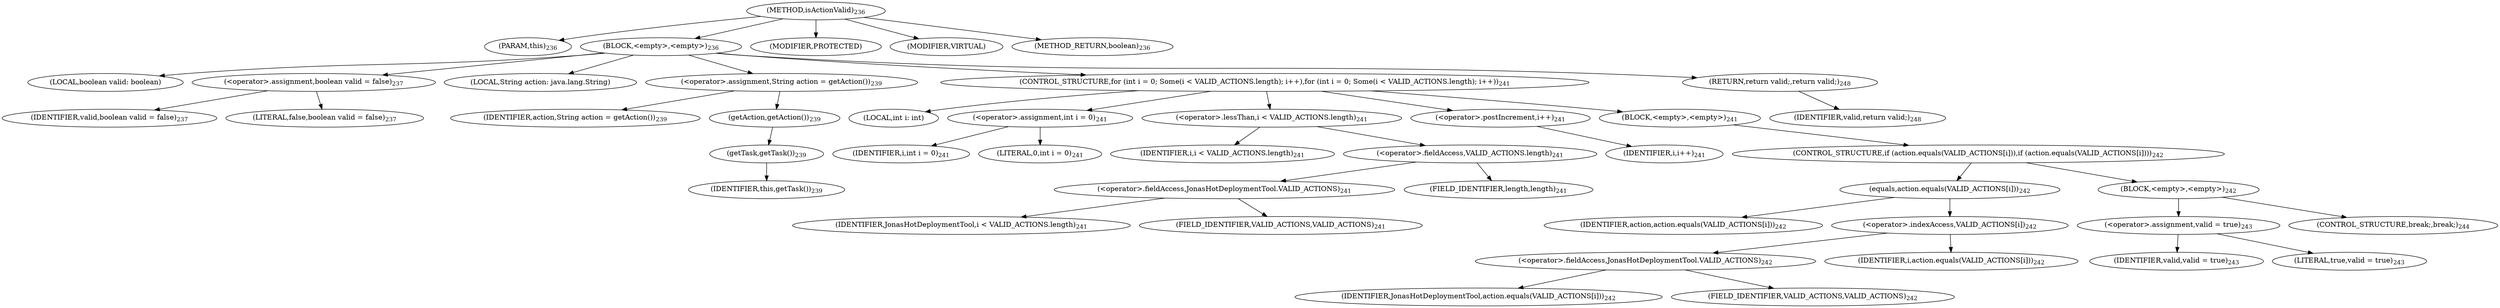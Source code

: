 digraph "isActionValid" {  
"396" [label = <(METHOD,isActionValid)<SUB>236</SUB>> ]
"20" [label = <(PARAM,this)<SUB>236</SUB>> ]
"397" [label = <(BLOCK,&lt;empty&gt;,&lt;empty&gt;)<SUB>236</SUB>> ]
"398" [label = <(LOCAL,boolean valid: boolean)> ]
"399" [label = <(&lt;operator&gt;.assignment,boolean valid = false)<SUB>237</SUB>> ]
"400" [label = <(IDENTIFIER,valid,boolean valid = false)<SUB>237</SUB>> ]
"401" [label = <(LITERAL,false,boolean valid = false)<SUB>237</SUB>> ]
"402" [label = <(LOCAL,String action: java.lang.String)> ]
"403" [label = <(&lt;operator&gt;.assignment,String action = getAction())<SUB>239</SUB>> ]
"404" [label = <(IDENTIFIER,action,String action = getAction())<SUB>239</SUB>> ]
"405" [label = <(getAction,getAction())<SUB>239</SUB>> ]
"406" [label = <(getTask,getTask())<SUB>239</SUB>> ]
"19" [label = <(IDENTIFIER,this,getTask())<SUB>239</SUB>> ]
"407" [label = <(CONTROL_STRUCTURE,for (int i = 0; Some(i &lt; VALID_ACTIONS.length); i++),for (int i = 0; Some(i &lt; VALID_ACTIONS.length); i++))<SUB>241</SUB>> ]
"408" [label = <(LOCAL,int i: int)> ]
"409" [label = <(&lt;operator&gt;.assignment,int i = 0)<SUB>241</SUB>> ]
"410" [label = <(IDENTIFIER,i,int i = 0)<SUB>241</SUB>> ]
"411" [label = <(LITERAL,0,int i = 0)<SUB>241</SUB>> ]
"412" [label = <(&lt;operator&gt;.lessThan,i &lt; VALID_ACTIONS.length)<SUB>241</SUB>> ]
"413" [label = <(IDENTIFIER,i,i &lt; VALID_ACTIONS.length)<SUB>241</SUB>> ]
"414" [label = <(&lt;operator&gt;.fieldAccess,VALID_ACTIONS.length)<SUB>241</SUB>> ]
"415" [label = <(&lt;operator&gt;.fieldAccess,JonasHotDeploymentTool.VALID_ACTIONS)<SUB>241</SUB>> ]
"416" [label = <(IDENTIFIER,JonasHotDeploymentTool,i &lt; VALID_ACTIONS.length)<SUB>241</SUB>> ]
"417" [label = <(FIELD_IDENTIFIER,VALID_ACTIONS,VALID_ACTIONS)<SUB>241</SUB>> ]
"418" [label = <(FIELD_IDENTIFIER,length,length)<SUB>241</SUB>> ]
"419" [label = <(&lt;operator&gt;.postIncrement,i++)<SUB>241</SUB>> ]
"420" [label = <(IDENTIFIER,i,i++)<SUB>241</SUB>> ]
"421" [label = <(BLOCK,&lt;empty&gt;,&lt;empty&gt;)<SUB>241</SUB>> ]
"422" [label = <(CONTROL_STRUCTURE,if (action.equals(VALID_ACTIONS[i])),if (action.equals(VALID_ACTIONS[i])))<SUB>242</SUB>> ]
"423" [label = <(equals,action.equals(VALID_ACTIONS[i]))<SUB>242</SUB>> ]
"424" [label = <(IDENTIFIER,action,action.equals(VALID_ACTIONS[i]))<SUB>242</SUB>> ]
"425" [label = <(&lt;operator&gt;.indexAccess,VALID_ACTIONS[i])<SUB>242</SUB>> ]
"426" [label = <(&lt;operator&gt;.fieldAccess,JonasHotDeploymentTool.VALID_ACTIONS)<SUB>242</SUB>> ]
"427" [label = <(IDENTIFIER,JonasHotDeploymentTool,action.equals(VALID_ACTIONS[i]))<SUB>242</SUB>> ]
"428" [label = <(FIELD_IDENTIFIER,VALID_ACTIONS,VALID_ACTIONS)<SUB>242</SUB>> ]
"429" [label = <(IDENTIFIER,i,action.equals(VALID_ACTIONS[i]))<SUB>242</SUB>> ]
"430" [label = <(BLOCK,&lt;empty&gt;,&lt;empty&gt;)<SUB>242</SUB>> ]
"431" [label = <(&lt;operator&gt;.assignment,valid = true)<SUB>243</SUB>> ]
"432" [label = <(IDENTIFIER,valid,valid = true)<SUB>243</SUB>> ]
"433" [label = <(LITERAL,true,valid = true)<SUB>243</SUB>> ]
"434" [label = <(CONTROL_STRUCTURE,break;,break;)<SUB>244</SUB>> ]
"435" [label = <(RETURN,return valid;,return valid;)<SUB>248</SUB>> ]
"436" [label = <(IDENTIFIER,valid,return valid;)<SUB>248</SUB>> ]
"437" [label = <(MODIFIER,PROTECTED)> ]
"438" [label = <(MODIFIER,VIRTUAL)> ]
"439" [label = <(METHOD_RETURN,boolean)<SUB>236</SUB>> ]
  "396" -> "20" 
  "396" -> "397" 
  "396" -> "437" 
  "396" -> "438" 
  "396" -> "439" 
  "397" -> "398" 
  "397" -> "399" 
  "397" -> "402" 
  "397" -> "403" 
  "397" -> "407" 
  "397" -> "435" 
  "399" -> "400" 
  "399" -> "401" 
  "403" -> "404" 
  "403" -> "405" 
  "405" -> "406" 
  "406" -> "19" 
  "407" -> "408" 
  "407" -> "409" 
  "407" -> "412" 
  "407" -> "419" 
  "407" -> "421" 
  "409" -> "410" 
  "409" -> "411" 
  "412" -> "413" 
  "412" -> "414" 
  "414" -> "415" 
  "414" -> "418" 
  "415" -> "416" 
  "415" -> "417" 
  "419" -> "420" 
  "421" -> "422" 
  "422" -> "423" 
  "422" -> "430" 
  "423" -> "424" 
  "423" -> "425" 
  "425" -> "426" 
  "425" -> "429" 
  "426" -> "427" 
  "426" -> "428" 
  "430" -> "431" 
  "430" -> "434" 
  "431" -> "432" 
  "431" -> "433" 
  "435" -> "436" 
}
